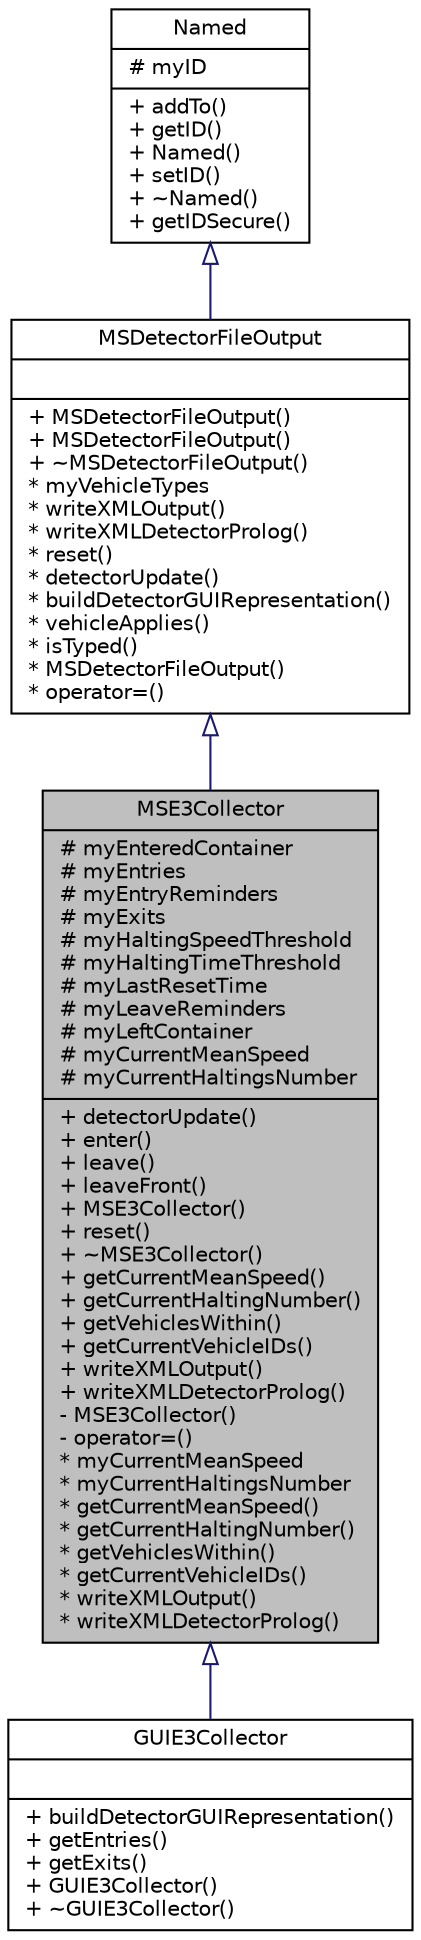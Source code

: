 digraph "MSE3Collector"
{
  edge [fontname="Helvetica",fontsize="10",labelfontname="Helvetica",labelfontsize="10"];
  node [fontname="Helvetica",fontsize="10",shape=record];
  Node0 [label="{MSE3Collector\n|# myEnteredContainer\l# myEntries\l# myEntryReminders\l# myExits\l# myHaltingSpeedThreshold\l# myHaltingTimeThreshold\l# myLastResetTime\l# myLeaveReminders\l# myLeftContainer\l# myCurrentMeanSpeed\l# myCurrentHaltingsNumber\l|+ detectorUpdate()\l+ enter()\l+ leave()\l+ leaveFront()\l+ MSE3Collector()\l+ reset()\l+ ~MSE3Collector()\l+ getCurrentMeanSpeed()\l+ getCurrentHaltingNumber()\l+ getVehiclesWithin()\l+ getCurrentVehicleIDs()\l+ writeXMLOutput()\l+ writeXMLDetectorProlog()\l- MSE3Collector()\l- operator=()\l* myCurrentMeanSpeed\l* myCurrentHaltingsNumber\l* getCurrentMeanSpeed()\l* getCurrentHaltingNumber()\l* getVehiclesWithin()\l* getCurrentVehicleIDs()\l* writeXMLOutput()\l* writeXMLDetectorProlog()\l}",height=0.2,width=0.4,color="black", fillcolor="grey75", style="filled", fontcolor="black"];
  Node1 -> Node0 [dir="back",color="midnightblue",fontsize="10",style="solid",arrowtail="onormal",fontname="Helvetica"];
  Node1 [label="{MSDetectorFileOutput\n||+ MSDetectorFileOutput()\l+ MSDetectorFileOutput()\l+ ~MSDetectorFileOutput()\l* myVehicleTypes\l* writeXMLOutput()\l* writeXMLDetectorProlog()\l* reset()\l* detectorUpdate()\l* buildDetectorGUIRepresentation()\l* vehicleApplies()\l* isTyped()\l* MSDetectorFileOutput()\l* operator=()\l}",height=0.2,width=0.4,color="black", fillcolor="white", style="filled",URL="$d4/de2/class_m_s_detector_file_output.html",tooltip="Base of value-generating classes (detectors) "];
  Node2 -> Node1 [dir="back",color="midnightblue",fontsize="10",style="solid",arrowtail="onormal",fontname="Helvetica"];
  Node2 [label="{Named\n|# myID\l|+ addTo()\l+ getID()\l+ Named()\l+ setID()\l+ ~Named()\l+ getIDSecure()\l}",height=0.2,width=0.4,color="black", fillcolor="white", style="filled",URL="$d5/dbf/class_named.html",tooltip="Base class for objects which have an id. "];
  Node0 -> Node3 [dir="back",color="midnightblue",fontsize="10",style="solid",arrowtail="onormal",fontname="Helvetica"];
  Node3 [label="{GUIE3Collector\n||+ buildDetectorGUIRepresentation()\l+ getEntries()\l+ getExits()\l+ GUIE3Collector()\l+ ~GUIE3Collector()\l}",height=0.2,width=0.4,color="black", fillcolor="white", style="filled",URL="$d8/d42/class_g_u_i_e3_collector.html",tooltip="The gui-version of the MSE3Collector. "];
}

